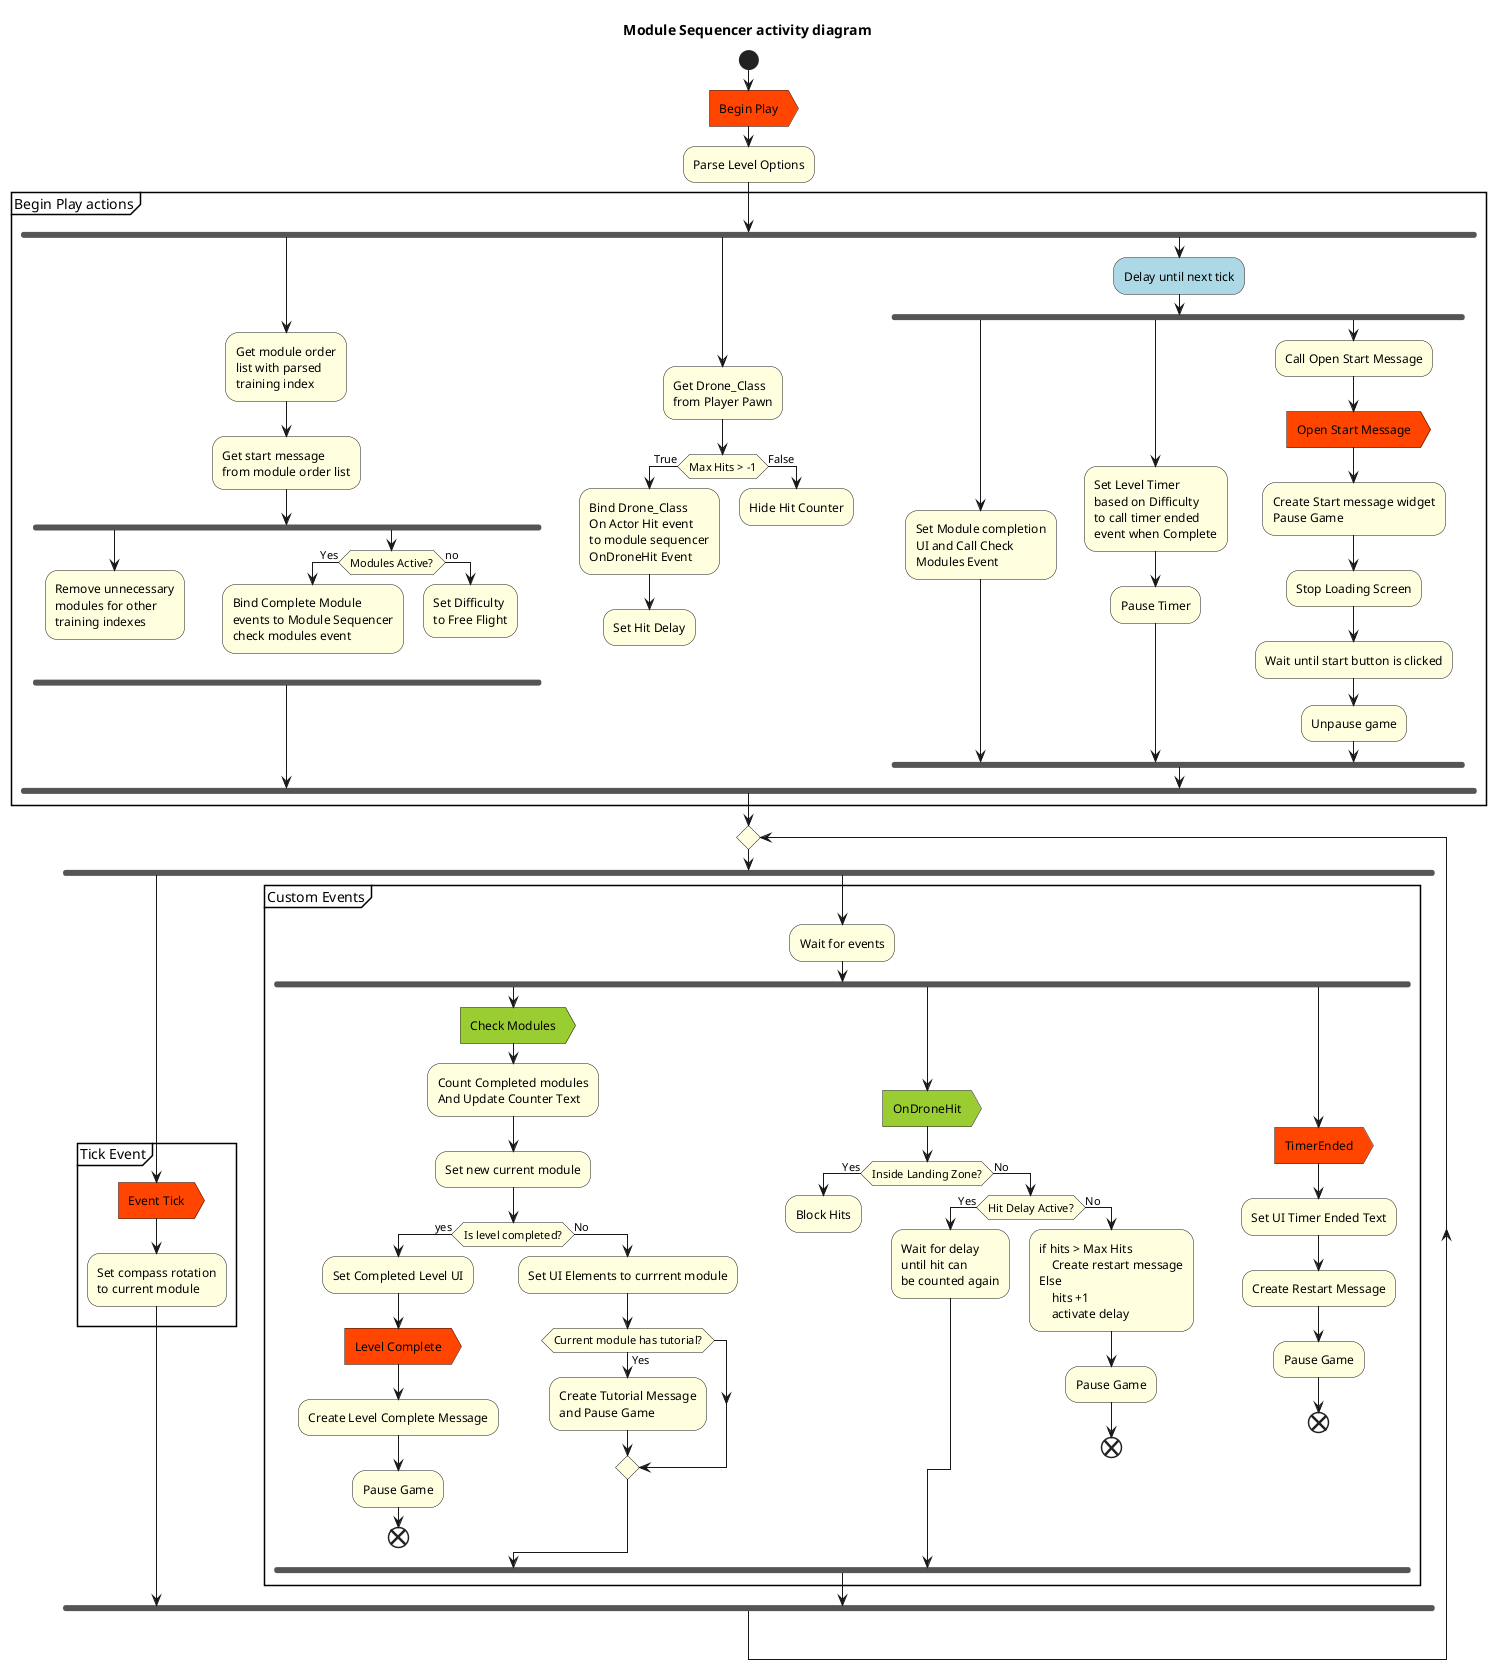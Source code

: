 @startuml
title Module Sequencer activity diagram
skinparam ActivityBackgroundColor lightyellow

start

#OrangeRed:Begin Play>

:Parse Level Options;

partition Begin Play actions {
    fork
        :Get module order
        list with parsed
        training index;

        :Get start message
        from module order list;
        fork
            :Remove unnecessary
            modules for other
            training indexes;
            detach
        fork again
            if (Modules Active?) then (Yes)
                :Bind Complete Module
                events to Module Sequencer
                check modules event;
                detach
            else (no)
                :Set Difficulty
                to Free Flight;
                detach
            endif

        end fork

    fork again
        :Get Drone_Class
        from Player Pawn;
        if (Max Hits > -1) then (True)
            :Bind Drone_Class
            On Actor Hit event
            to module sequencer
            OnDroneHit Event;
            :Set Hit Delay;
        else (False)
            :Hide Hit Counter;
        endif
        detach

    fork again
        #lightBlue:Delay until next tick;
        fork
            :Set Module completion
            UI and Call Check
            Modules Event;
        fork again
            :Set Level Timer
            based on Difficulty
            to call timer ended
            event when Complete;
            :Pause Timer;
        fork again
            :Call Open Start Message;
            #OrangeRed:Open Start Message>
            :Create Start message widget
            Pause Game;
            :Stop Loading Screen;
            :Wait until start button is clicked;
            :Unpause game;
        end fork
    end fork
}

repeat

    fork
    partition Tick Event {
    #orangered:Event Tick>
    :Set compass rotation 
    to current module;
    }
    
   
    fork again
    partition Custom Events {
    
    :Wait for events;
        ' check modules
        fork
            #YellowGreen:Check Modules>
            :Count Completed modules
            And Update Counter Text;
            :Set new current module;

            if (Is level completed?) then (yes)
                :Set Completed Level UI;
                #OrangeRed:Level Complete>
                :Create Level Complete Message;
                :Pause Game;
                end
            else (No)
                :Set UI Elements to currrent module;
                if (Current module has tutorial?) then (Yes)
                    :Create Tutorial Message
                    and Pause Game;
                endif
            endif
        ' On Drone Hit
        fork again
            #YellowGreen:OnDroneHit>

            if (Inside Landing Zone?) then (Yes)
                :Block Hits;
                detach
            else (No)
                if (Hit Delay Active?) then (Yes)
                    :Wait for delay
                    until hit can
                    be counted again;
                else (No)
                    :if hits > Max Hits
                    Create restart message
                Else
                    hits +1
                    activate delay;
                    :Pause Game;
                    end
                endif
            endif

        'Timer Ended 
        fork again
            #OrangeRed:TimerEnded>
            :Set UI Timer Ended Text;
            :Create Restart Message;
            :Pause Game;
            end
        end fork
    }

     end fork



    @enduml